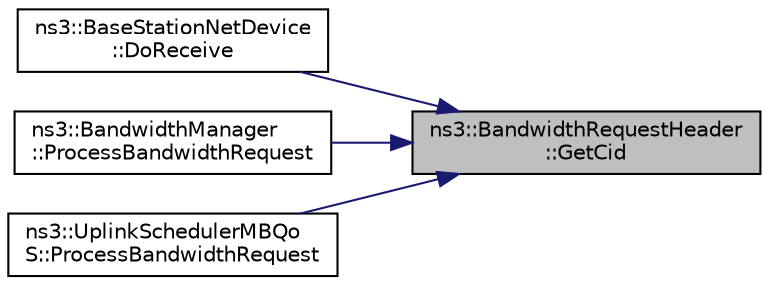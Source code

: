 digraph "ns3::BandwidthRequestHeader::GetCid"
{
 // LATEX_PDF_SIZE
  edge [fontname="Helvetica",fontsize="10",labelfontname="Helvetica",labelfontsize="10"];
  node [fontname="Helvetica",fontsize="10",shape=record];
  rankdir="RL";
  Node1 [label="ns3::BandwidthRequestHeader\l::GetCid",height=0.2,width=0.4,color="black", fillcolor="grey75", style="filled", fontcolor="black",tooltip="Get CID field."];
  Node1 -> Node2 [dir="back",color="midnightblue",fontsize="10",style="solid",fontname="Helvetica"];
  Node2 [label="ns3::BaseStationNetDevice\l::DoReceive",height=0.2,width=0.4,color="black", fillcolor="white", style="filled",URL="$classns3_1_1_base_station_net_device.html#a0a6bf3deb17ab1adde07a1ed62875067",tooltip="Receive packet."];
  Node1 -> Node3 [dir="back",color="midnightblue",fontsize="10",style="solid",fontname="Helvetica"];
  Node3 [label="ns3::BandwidthManager\l::ProcessBandwidthRequest",height=0.2,width=0.4,color="black", fillcolor="white", style="filled",URL="$classns3_1_1_bandwidth_manager.html#aa9e0e7e0c12acb2bac6076dc2520f134",tooltip="Process bandwidth request."];
  Node1 -> Node4 [dir="back",color="midnightblue",fontsize="10",style="solid",fontname="Helvetica"];
  Node4 [label="ns3::UplinkSchedulerMBQo\lS::ProcessBandwidthRequest",height=0.2,width=0.4,color="black", fillcolor="white", style="filled",URL="$classns3_1_1_uplink_scheduler_m_b_qo_s.html#a42c3d42e2972874f56b423b1c32e07b4",tooltip="Process bandwidth request function."];
}
